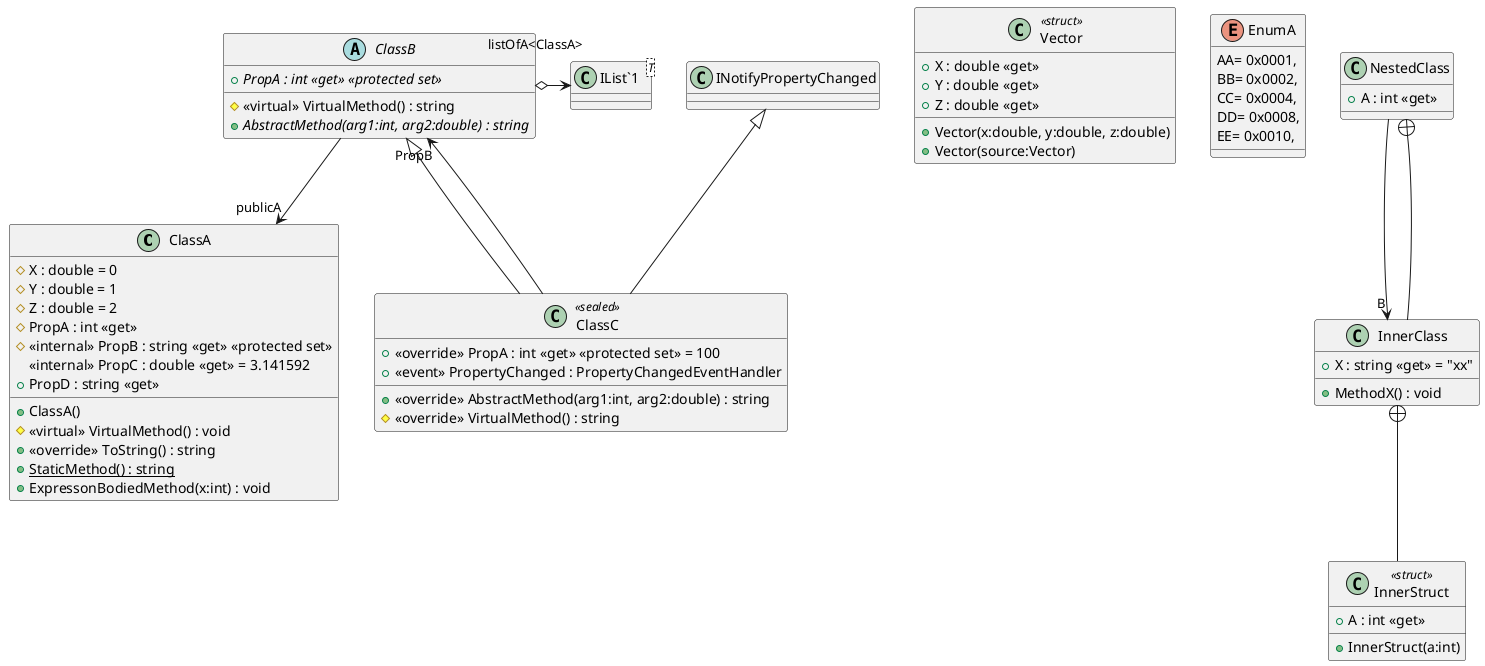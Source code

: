 ﻿@startuml
class ClassA {
    # X : double = 0
    # Y : double = 1
    # Z : double = 2
    # PropA : int <<get>>
    # <<internal>> PropB : string <<get>> <<protected set>>
    <<internal>> PropC : double <<get>> = 3.141592
    + PropD : string <<get>>
    + ClassA()
    # <<virtual>> VirtualMethod() : void
    + <<override>> ToString() : string
    + {static} StaticMethod() : string
    + ExpressonBodiedMethod(x:int) : void
}
abstract class ClassB {
    + {abstract} PropA : int <<get>> <<protected set>>
    # <<virtual>> VirtualMethod() : string
    + {abstract} AbstractMethod(arg1:int, arg2:double) : string
}
class ClassC <<sealed>> {
    + <<override>> PropA : int <<get>> <<protected set>> = 100
    +  <<event>> PropertyChanged : PropertyChangedEventHandler 
    + <<override>> AbstractMethod(arg1:int, arg2:double) : string
    # <<override>> VirtualMethod() : string
}
class Vector <<struct>> {
    + X : double <<get>>
    + Y : double <<get>>
    + Z : double <<get>>
    + Vector(x:double, y:double, z:double)
    + Vector(source:Vector)
}
enum EnumA {
    AA= 0x0001,
    BB= 0x0002,
    CC= 0x0004,
    DD= 0x0008,
    EE= 0x0010,
}
class NestedClass {
    + A : int <<get>>
}
class "IList`1"<T> {
}
class InnerClass {
    + X : string <<get>> = "xx"
    + MethodX() : void
}
class InnerStruct <<struct>> {
    + A : int <<get>>
    + InnerStruct(a:int)
}
ClassB --> "publicA" ClassA
ClassB o-> "listOfA<ClassA>" "IList`1"
ClassB <|-- ClassC
INotifyPropertyChanged <|-- ClassC
ClassC --> "PropB" ClassB
NestedClass --> "B" InnerClass
NestedClass +-- InnerClass
InnerClass +-- InnerStruct
@enduml
